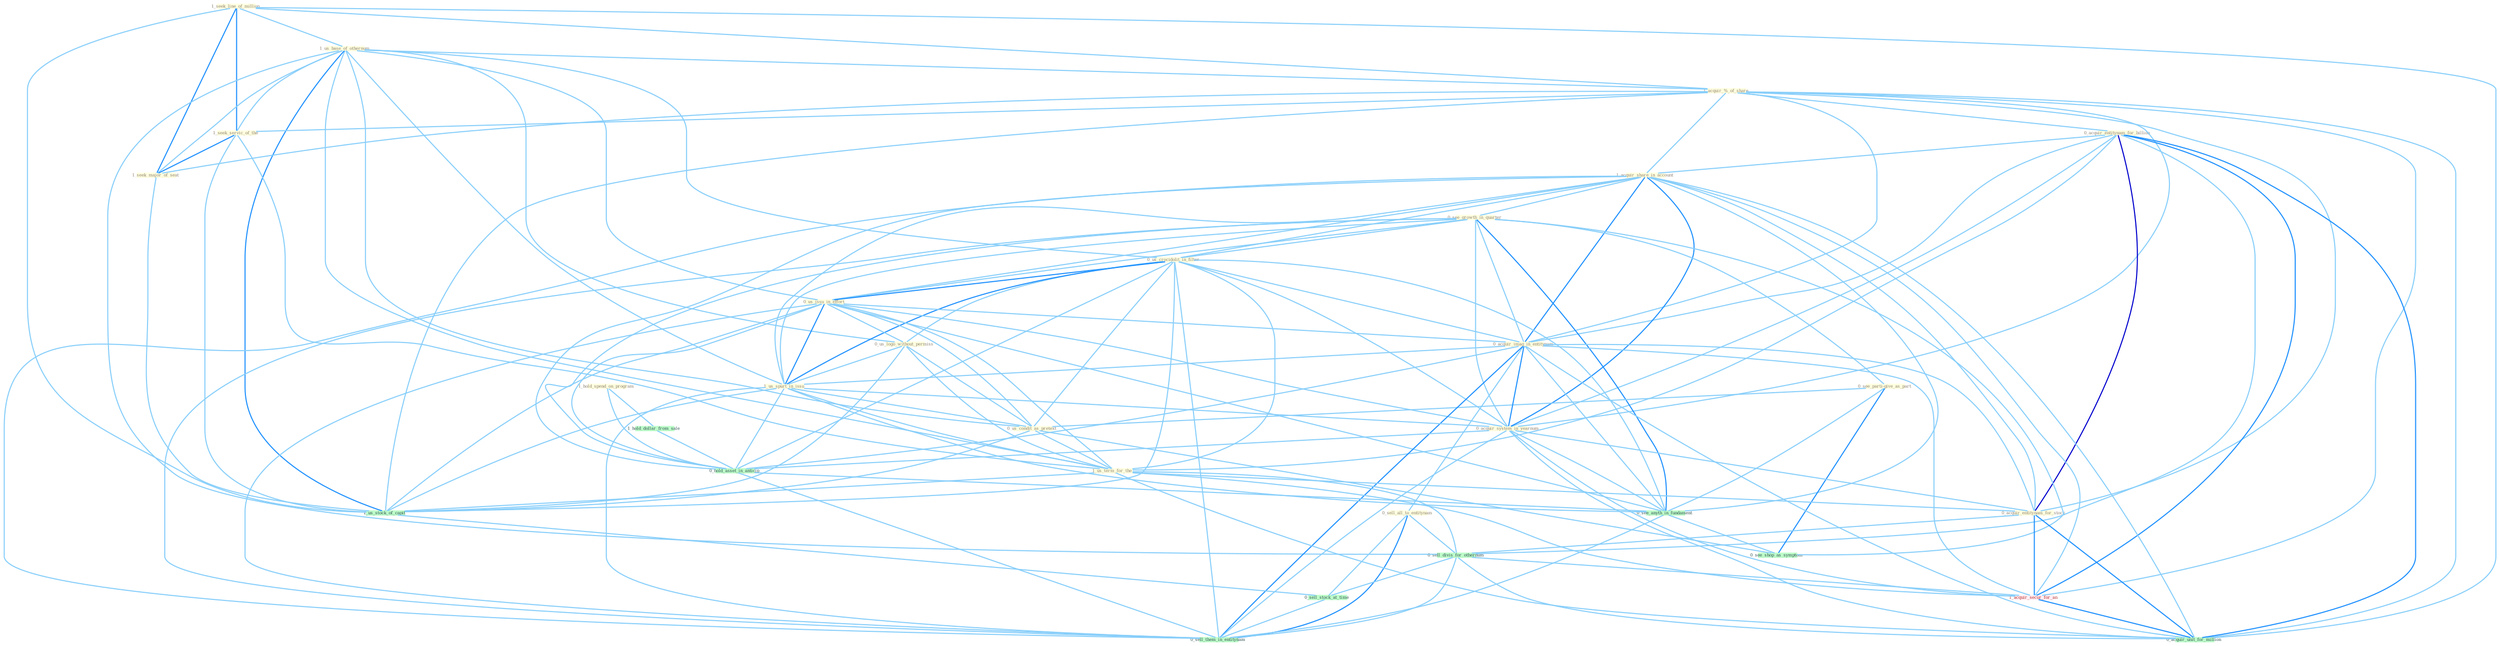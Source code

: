 Graph G{ 
    node
    [shape=polygon,style=filled,width=.5,height=.06,color="#BDFCC9",fixedsize=true,fontsize=4,
    fontcolor="#2f4f4f"];
    {node
    [color="#ffffe0", fontcolor="#8b7d6b"] "1_seek_line_of_million " "1_us_base_of_othernum " "1_acquir_%_of_share " "0_acquir_entitynam_for_billion " "1_acquir_share_in_account " "0_see_growth_in_quarter " "0_us_crocidolit_in_filter " "0_see_parti-give_as_part " "1_seek_servic_of_the " "1_seek_major_of_seat " "0_us_issu_in_effort " "1_hold_spend_on_program " "0_us_logo_without_permiss " "0_acquir_imag_in_entitynam " "1_us_spurt_in_issu " "0_us_condit_as_pretext " "0_sell_all_to_entitynam " "0_acquir_system_in_yearnum " "1_us_term_for_the " "0_acquir_entitynam_for_stock "}
{node [color="#fff0f5", fontcolor="#b22222"] "1_acquir_secur_for_an "}
edge [color="#B0E2FF"];

	"1_seek_line_of_million " -- "1_us_base_of_othernum " [w="1", color="#87cefa" ];
	"1_seek_line_of_million " -- "1_acquir_%_of_share " [w="1", color="#87cefa" ];
	"1_seek_line_of_million " -- "1_seek_servic_of_the " [w="2", color="#1e90ff" , len=0.8];
	"1_seek_line_of_million " -- "1_seek_major_of_seat " [w="2", color="#1e90ff" , len=0.8];
	"1_seek_line_of_million " -- "1_us_stock_of_capit " [w="1", color="#87cefa" ];
	"1_seek_line_of_million " -- "0_acquir_unit_for_million " [w="1", color="#87cefa" ];
	"1_us_base_of_othernum " -- "1_acquir_%_of_share " [w="1", color="#87cefa" ];
	"1_us_base_of_othernum " -- "0_us_crocidolit_in_filter " [w="1", color="#87cefa" ];
	"1_us_base_of_othernum " -- "1_seek_servic_of_the " [w="1", color="#87cefa" ];
	"1_us_base_of_othernum " -- "1_seek_major_of_seat " [w="1", color="#87cefa" ];
	"1_us_base_of_othernum " -- "0_us_issu_in_effort " [w="1", color="#87cefa" ];
	"1_us_base_of_othernum " -- "0_us_logo_without_permiss " [w="1", color="#87cefa" ];
	"1_us_base_of_othernum " -- "1_us_spurt_in_issu " [w="1", color="#87cefa" ];
	"1_us_base_of_othernum " -- "0_us_condit_as_pretext " [w="1", color="#87cefa" ];
	"1_us_base_of_othernum " -- "1_us_term_for_the " [w="1", color="#87cefa" ];
	"1_us_base_of_othernum " -- "0_sell_divis_for_othernum " [w="1", color="#87cefa" ];
	"1_us_base_of_othernum " -- "1_us_stock_of_capit " [w="2", color="#1e90ff" , len=0.8];
	"1_acquir_%_of_share " -- "0_acquir_entitynam_for_billion " [w="1", color="#87cefa" ];
	"1_acquir_%_of_share " -- "1_acquir_share_in_account " [w="1", color="#87cefa" ];
	"1_acquir_%_of_share " -- "1_seek_servic_of_the " [w="1", color="#87cefa" ];
	"1_acquir_%_of_share " -- "1_seek_major_of_seat " [w="1", color="#87cefa" ];
	"1_acquir_%_of_share " -- "0_acquir_imag_in_entitynam " [w="1", color="#87cefa" ];
	"1_acquir_%_of_share " -- "0_acquir_system_in_yearnum " [w="1", color="#87cefa" ];
	"1_acquir_%_of_share " -- "0_acquir_entitynam_for_stock " [w="1", color="#87cefa" ];
	"1_acquir_%_of_share " -- "1_acquir_secur_for_an " [w="1", color="#87cefa" ];
	"1_acquir_%_of_share " -- "1_us_stock_of_capit " [w="1", color="#87cefa" ];
	"1_acquir_%_of_share " -- "0_acquir_unit_for_million " [w="1", color="#87cefa" ];
	"0_acquir_entitynam_for_billion " -- "1_acquir_share_in_account " [w="1", color="#87cefa" ];
	"0_acquir_entitynam_for_billion " -- "0_acquir_imag_in_entitynam " [w="1", color="#87cefa" ];
	"0_acquir_entitynam_for_billion " -- "0_acquir_system_in_yearnum " [w="1", color="#87cefa" ];
	"0_acquir_entitynam_for_billion " -- "1_us_term_for_the " [w="1", color="#87cefa" ];
	"0_acquir_entitynam_for_billion " -- "0_acquir_entitynam_for_stock " [w="3", color="#0000cd" , len=0.6];
	"0_acquir_entitynam_for_billion " -- "0_sell_divis_for_othernum " [w="1", color="#87cefa" ];
	"0_acquir_entitynam_for_billion " -- "1_acquir_secur_for_an " [w="2", color="#1e90ff" , len=0.8];
	"0_acquir_entitynam_for_billion " -- "0_acquir_unit_for_million " [w="2", color="#1e90ff" , len=0.8];
	"1_acquir_share_in_account " -- "0_see_growth_in_quarter " [w="1", color="#87cefa" ];
	"1_acquir_share_in_account " -- "0_us_crocidolit_in_filter " [w="1", color="#87cefa" ];
	"1_acquir_share_in_account " -- "0_us_issu_in_effort " [w="1", color="#87cefa" ];
	"1_acquir_share_in_account " -- "0_acquir_imag_in_entitynam " [w="2", color="#1e90ff" , len=0.8];
	"1_acquir_share_in_account " -- "1_us_spurt_in_issu " [w="1", color="#87cefa" ];
	"1_acquir_share_in_account " -- "0_acquir_system_in_yearnum " [w="2", color="#1e90ff" , len=0.8];
	"1_acquir_share_in_account " -- "0_acquir_entitynam_for_stock " [w="1", color="#87cefa" ];
	"1_acquir_share_in_account " -- "1_acquir_secur_for_an " [w="1", color="#87cefa" ];
	"1_acquir_share_in_account " -- "0_hold_asset_in_anticip " [w="1", color="#87cefa" ];
	"1_acquir_share_in_account " -- "0_see_anyth_in_fundament " [w="1", color="#87cefa" ];
	"1_acquir_share_in_account " -- "0_acquir_unit_for_million " [w="1", color="#87cefa" ];
	"1_acquir_share_in_account " -- "0_sell_them_in_entitynam " [w="1", color="#87cefa" ];
	"0_see_growth_in_quarter " -- "0_us_crocidolit_in_filter " [w="1", color="#87cefa" ];
	"0_see_growth_in_quarter " -- "0_see_parti-give_as_part " [w="1", color="#87cefa" ];
	"0_see_growth_in_quarter " -- "0_us_issu_in_effort " [w="1", color="#87cefa" ];
	"0_see_growth_in_quarter " -- "0_acquir_imag_in_entitynam " [w="1", color="#87cefa" ];
	"0_see_growth_in_quarter " -- "1_us_spurt_in_issu " [w="1", color="#87cefa" ];
	"0_see_growth_in_quarter " -- "0_acquir_system_in_yearnum " [w="1", color="#87cefa" ];
	"0_see_growth_in_quarter " -- "0_hold_asset_in_anticip " [w="1", color="#87cefa" ];
	"0_see_growth_in_quarter " -- "0_see_anyth_in_fundament " [w="2", color="#1e90ff" , len=0.8];
	"0_see_growth_in_quarter " -- "0_see_shop_as_symptom " [w="1", color="#87cefa" ];
	"0_see_growth_in_quarter " -- "0_sell_them_in_entitynam " [w="1", color="#87cefa" ];
	"0_us_crocidolit_in_filter " -- "0_us_issu_in_effort " [w="2", color="#1e90ff" , len=0.8];
	"0_us_crocidolit_in_filter " -- "0_us_logo_without_permiss " [w="1", color="#87cefa" ];
	"0_us_crocidolit_in_filter " -- "0_acquir_imag_in_entitynam " [w="1", color="#87cefa" ];
	"0_us_crocidolit_in_filter " -- "1_us_spurt_in_issu " [w="2", color="#1e90ff" , len=0.8];
	"0_us_crocidolit_in_filter " -- "0_us_condit_as_pretext " [w="1", color="#87cefa" ];
	"0_us_crocidolit_in_filter " -- "0_acquir_system_in_yearnum " [w="1", color="#87cefa" ];
	"0_us_crocidolit_in_filter " -- "1_us_term_for_the " [w="1", color="#87cefa" ];
	"0_us_crocidolit_in_filter " -- "1_us_stock_of_capit " [w="1", color="#87cefa" ];
	"0_us_crocidolit_in_filter " -- "0_hold_asset_in_anticip " [w="1", color="#87cefa" ];
	"0_us_crocidolit_in_filter " -- "0_see_anyth_in_fundament " [w="1", color="#87cefa" ];
	"0_us_crocidolit_in_filter " -- "0_sell_them_in_entitynam " [w="1", color="#87cefa" ];
	"0_see_parti-give_as_part " -- "0_us_condit_as_pretext " [w="1", color="#87cefa" ];
	"0_see_parti-give_as_part " -- "0_see_anyth_in_fundament " [w="1", color="#87cefa" ];
	"0_see_parti-give_as_part " -- "0_see_shop_as_symptom " [w="2", color="#1e90ff" , len=0.8];
	"1_seek_servic_of_the " -- "1_seek_major_of_seat " [w="2", color="#1e90ff" , len=0.8];
	"1_seek_servic_of_the " -- "1_us_term_for_the " [w="1", color="#87cefa" ];
	"1_seek_servic_of_the " -- "1_us_stock_of_capit " [w="1", color="#87cefa" ];
	"1_seek_major_of_seat " -- "1_us_stock_of_capit " [w="1", color="#87cefa" ];
	"0_us_issu_in_effort " -- "0_us_logo_without_permiss " [w="1", color="#87cefa" ];
	"0_us_issu_in_effort " -- "0_acquir_imag_in_entitynam " [w="1", color="#87cefa" ];
	"0_us_issu_in_effort " -- "1_us_spurt_in_issu " [w="2", color="#1e90ff" , len=0.8];
	"0_us_issu_in_effort " -- "0_us_condit_as_pretext " [w="1", color="#87cefa" ];
	"0_us_issu_in_effort " -- "0_acquir_system_in_yearnum " [w="1", color="#87cefa" ];
	"0_us_issu_in_effort " -- "1_us_term_for_the " [w="1", color="#87cefa" ];
	"0_us_issu_in_effort " -- "1_us_stock_of_capit " [w="1", color="#87cefa" ];
	"0_us_issu_in_effort " -- "0_hold_asset_in_anticip " [w="1", color="#87cefa" ];
	"0_us_issu_in_effort " -- "0_see_anyth_in_fundament " [w="1", color="#87cefa" ];
	"0_us_issu_in_effort " -- "0_sell_them_in_entitynam " [w="1", color="#87cefa" ];
	"1_hold_spend_on_program " -- "1_hold_dollar_from_sale " [w="1", color="#87cefa" ];
	"1_hold_spend_on_program " -- "0_hold_asset_in_anticip " [w="1", color="#87cefa" ];
	"0_us_logo_without_permiss " -- "1_us_spurt_in_issu " [w="1", color="#87cefa" ];
	"0_us_logo_without_permiss " -- "0_us_condit_as_pretext " [w="1", color="#87cefa" ];
	"0_us_logo_without_permiss " -- "1_us_term_for_the " [w="1", color="#87cefa" ];
	"0_us_logo_without_permiss " -- "1_us_stock_of_capit " [w="1", color="#87cefa" ];
	"0_acquir_imag_in_entitynam " -- "1_us_spurt_in_issu " [w="1", color="#87cefa" ];
	"0_acquir_imag_in_entitynam " -- "0_sell_all_to_entitynam " [w="1", color="#87cefa" ];
	"0_acquir_imag_in_entitynam " -- "0_acquir_system_in_yearnum " [w="2", color="#1e90ff" , len=0.8];
	"0_acquir_imag_in_entitynam " -- "0_acquir_entitynam_for_stock " [w="1", color="#87cefa" ];
	"0_acquir_imag_in_entitynam " -- "1_acquir_secur_for_an " [w="1", color="#87cefa" ];
	"0_acquir_imag_in_entitynam " -- "0_hold_asset_in_anticip " [w="1", color="#87cefa" ];
	"0_acquir_imag_in_entitynam " -- "0_see_anyth_in_fundament " [w="1", color="#87cefa" ];
	"0_acquir_imag_in_entitynam " -- "0_acquir_unit_for_million " [w="1", color="#87cefa" ];
	"0_acquir_imag_in_entitynam " -- "0_sell_them_in_entitynam " [w="2", color="#1e90ff" , len=0.8];
	"1_us_spurt_in_issu " -- "0_us_condit_as_pretext " [w="1", color="#87cefa" ];
	"1_us_spurt_in_issu " -- "0_acquir_system_in_yearnum " [w="1", color="#87cefa" ];
	"1_us_spurt_in_issu " -- "1_us_term_for_the " [w="1", color="#87cefa" ];
	"1_us_spurt_in_issu " -- "1_us_stock_of_capit " [w="1", color="#87cefa" ];
	"1_us_spurt_in_issu " -- "0_hold_asset_in_anticip " [w="1", color="#87cefa" ];
	"1_us_spurt_in_issu " -- "0_see_anyth_in_fundament " [w="1", color="#87cefa" ];
	"1_us_spurt_in_issu " -- "0_sell_them_in_entitynam " [w="1", color="#87cefa" ];
	"0_us_condit_as_pretext " -- "1_us_term_for_the " [w="1", color="#87cefa" ];
	"0_us_condit_as_pretext " -- "1_us_stock_of_capit " [w="1", color="#87cefa" ];
	"0_us_condit_as_pretext " -- "0_see_shop_as_symptom " [w="1", color="#87cefa" ];
	"0_sell_all_to_entitynam " -- "0_sell_divis_for_othernum " [w="1", color="#87cefa" ];
	"0_sell_all_to_entitynam " -- "0_sell_stock_at_time " [w="1", color="#87cefa" ];
	"0_sell_all_to_entitynam " -- "0_sell_them_in_entitynam " [w="2", color="#1e90ff" , len=0.8];
	"0_acquir_system_in_yearnum " -- "0_acquir_entitynam_for_stock " [w="1", color="#87cefa" ];
	"0_acquir_system_in_yearnum " -- "1_acquir_secur_for_an " [w="1", color="#87cefa" ];
	"0_acquir_system_in_yearnum " -- "0_hold_asset_in_anticip " [w="1", color="#87cefa" ];
	"0_acquir_system_in_yearnum " -- "0_see_anyth_in_fundament " [w="1", color="#87cefa" ];
	"0_acquir_system_in_yearnum " -- "0_acquir_unit_for_million " [w="1", color="#87cefa" ];
	"0_acquir_system_in_yearnum " -- "0_sell_them_in_entitynam " [w="1", color="#87cefa" ];
	"1_us_term_for_the " -- "0_acquir_entitynam_for_stock " [w="1", color="#87cefa" ];
	"1_us_term_for_the " -- "0_sell_divis_for_othernum " [w="1", color="#87cefa" ];
	"1_us_term_for_the " -- "1_acquir_secur_for_an " [w="1", color="#87cefa" ];
	"1_us_term_for_the " -- "1_us_stock_of_capit " [w="1", color="#87cefa" ];
	"1_us_term_for_the " -- "0_acquir_unit_for_million " [w="1", color="#87cefa" ];
	"0_acquir_entitynam_for_stock " -- "0_sell_divis_for_othernum " [w="1", color="#87cefa" ];
	"0_acquir_entitynam_for_stock " -- "1_acquir_secur_for_an " [w="2", color="#1e90ff" , len=0.8];
	"0_acquir_entitynam_for_stock " -- "0_acquir_unit_for_million " [w="2", color="#1e90ff" , len=0.8];
	"0_sell_divis_for_othernum " -- "1_acquir_secur_for_an " [w="1", color="#87cefa" ];
	"0_sell_divis_for_othernum " -- "0_sell_stock_at_time " [w="1", color="#87cefa" ];
	"0_sell_divis_for_othernum " -- "0_acquir_unit_for_million " [w="1", color="#87cefa" ];
	"0_sell_divis_for_othernum " -- "0_sell_them_in_entitynam " [w="1", color="#87cefa" ];
	"1_acquir_secur_for_an " -- "0_acquir_unit_for_million " [w="2", color="#1e90ff" , len=0.8];
	"1_us_stock_of_capit " -- "0_sell_stock_at_time " [w="1", color="#87cefa" ];
	"1_hold_dollar_from_sale " -- "0_hold_asset_in_anticip " [w="1", color="#87cefa" ];
	"0_hold_asset_in_anticip " -- "0_see_anyth_in_fundament " [w="1", color="#87cefa" ];
	"0_hold_asset_in_anticip " -- "0_sell_them_in_entitynam " [w="1", color="#87cefa" ];
	"0_sell_stock_at_time " -- "0_sell_them_in_entitynam " [w="1", color="#87cefa" ];
	"0_see_anyth_in_fundament " -- "0_see_shop_as_symptom " [w="1", color="#87cefa" ];
	"0_see_anyth_in_fundament " -- "0_sell_them_in_entitynam " [w="1", color="#87cefa" ];
}